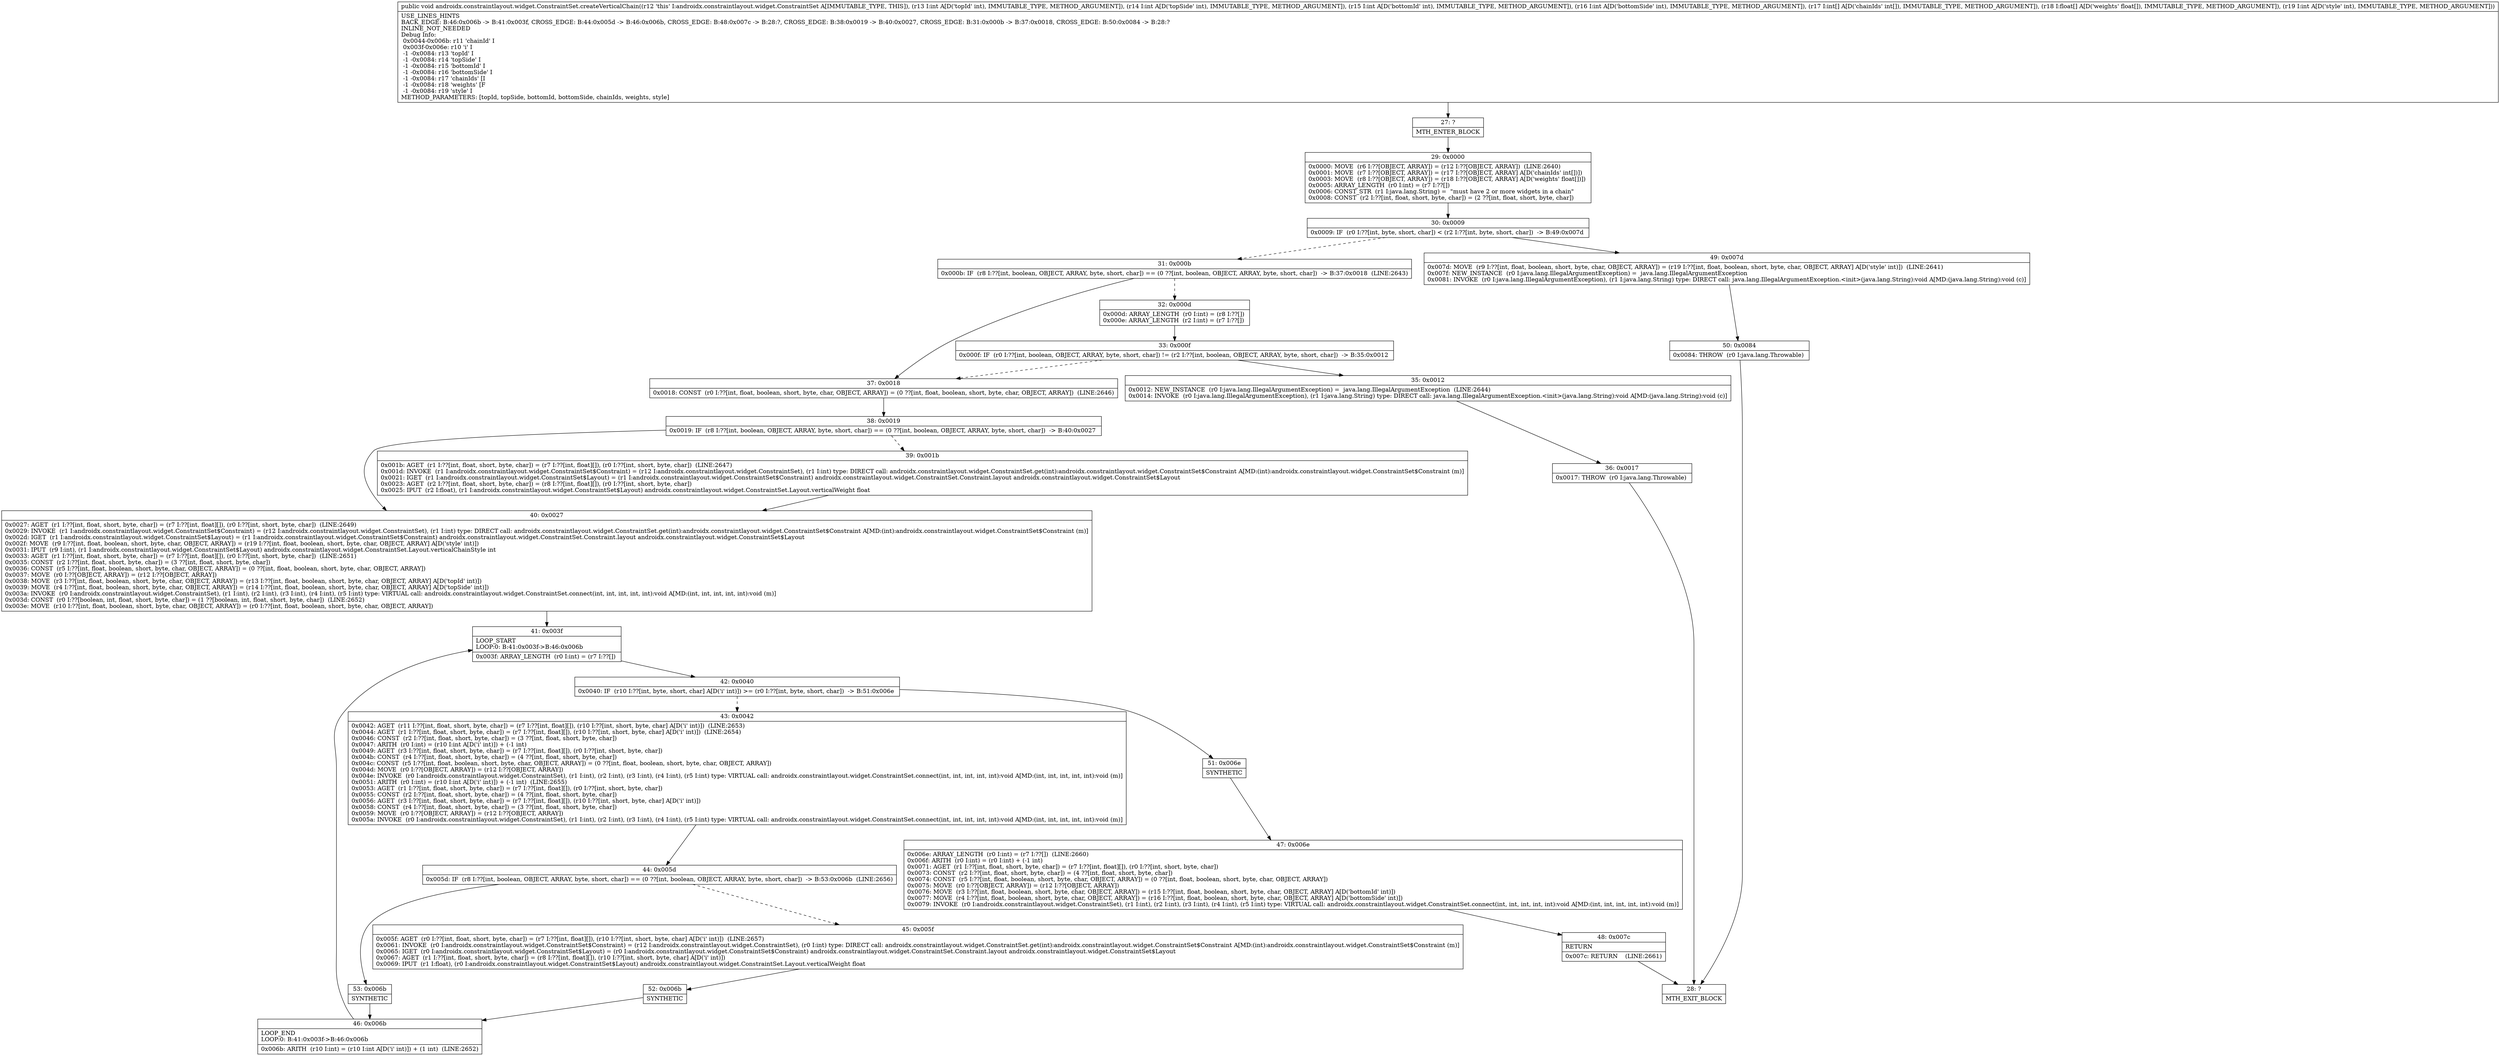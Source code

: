 digraph "CFG forandroidx.constraintlayout.widget.ConstraintSet.createVerticalChain(IIII[I[FI)V" {
Node_27 [shape=record,label="{27\:\ ?|MTH_ENTER_BLOCK\l}"];
Node_29 [shape=record,label="{29\:\ 0x0000|0x0000: MOVE  (r6 I:??[OBJECT, ARRAY]) = (r12 I:??[OBJECT, ARRAY])  (LINE:2640)\l0x0001: MOVE  (r7 I:??[OBJECT, ARRAY]) = (r17 I:??[OBJECT, ARRAY] A[D('chainIds' int[])]) \l0x0003: MOVE  (r8 I:??[OBJECT, ARRAY]) = (r18 I:??[OBJECT, ARRAY] A[D('weights' float[])]) \l0x0005: ARRAY_LENGTH  (r0 I:int) = (r7 I:??[]) \l0x0006: CONST_STR  (r1 I:java.lang.String) =  \"must have 2 or more widgets in a chain\" \l0x0008: CONST  (r2 I:??[int, float, short, byte, char]) = (2 ??[int, float, short, byte, char]) \l}"];
Node_30 [shape=record,label="{30\:\ 0x0009|0x0009: IF  (r0 I:??[int, byte, short, char]) \< (r2 I:??[int, byte, short, char])  \-\> B:49:0x007d \l}"];
Node_31 [shape=record,label="{31\:\ 0x000b|0x000b: IF  (r8 I:??[int, boolean, OBJECT, ARRAY, byte, short, char]) == (0 ??[int, boolean, OBJECT, ARRAY, byte, short, char])  \-\> B:37:0x0018  (LINE:2643)\l}"];
Node_32 [shape=record,label="{32\:\ 0x000d|0x000d: ARRAY_LENGTH  (r0 I:int) = (r8 I:??[]) \l0x000e: ARRAY_LENGTH  (r2 I:int) = (r7 I:??[]) \l}"];
Node_33 [shape=record,label="{33\:\ 0x000f|0x000f: IF  (r0 I:??[int, boolean, OBJECT, ARRAY, byte, short, char]) != (r2 I:??[int, boolean, OBJECT, ARRAY, byte, short, char])  \-\> B:35:0x0012 \l}"];
Node_35 [shape=record,label="{35\:\ 0x0012|0x0012: NEW_INSTANCE  (r0 I:java.lang.IllegalArgumentException) =  java.lang.IllegalArgumentException  (LINE:2644)\l0x0014: INVOKE  (r0 I:java.lang.IllegalArgumentException), (r1 I:java.lang.String) type: DIRECT call: java.lang.IllegalArgumentException.\<init\>(java.lang.String):void A[MD:(java.lang.String):void (c)]\l}"];
Node_36 [shape=record,label="{36\:\ 0x0017|0x0017: THROW  (r0 I:java.lang.Throwable) \l}"];
Node_28 [shape=record,label="{28\:\ ?|MTH_EXIT_BLOCK\l}"];
Node_37 [shape=record,label="{37\:\ 0x0018|0x0018: CONST  (r0 I:??[int, float, boolean, short, byte, char, OBJECT, ARRAY]) = (0 ??[int, float, boolean, short, byte, char, OBJECT, ARRAY])  (LINE:2646)\l}"];
Node_38 [shape=record,label="{38\:\ 0x0019|0x0019: IF  (r8 I:??[int, boolean, OBJECT, ARRAY, byte, short, char]) == (0 ??[int, boolean, OBJECT, ARRAY, byte, short, char])  \-\> B:40:0x0027 \l}"];
Node_39 [shape=record,label="{39\:\ 0x001b|0x001b: AGET  (r1 I:??[int, float, short, byte, char]) = (r7 I:??[int, float][]), (r0 I:??[int, short, byte, char])  (LINE:2647)\l0x001d: INVOKE  (r1 I:androidx.constraintlayout.widget.ConstraintSet$Constraint) = (r12 I:androidx.constraintlayout.widget.ConstraintSet), (r1 I:int) type: DIRECT call: androidx.constraintlayout.widget.ConstraintSet.get(int):androidx.constraintlayout.widget.ConstraintSet$Constraint A[MD:(int):androidx.constraintlayout.widget.ConstraintSet$Constraint (m)]\l0x0021: IGET  (r1 I:androidx.constraintlayout.widget.ConstraintSet$Layout) = (r1 I:androidx.constraintlayout.widget.ConstraintSet$Constraint) androidx.constraintlayout.widget.ConstraintSet.Constraint.layout androidx.constraintlayout.widget.ConstraintSet$Layout \l0x0023: AGET  (r2 I:??[int, float, short, byte, char]) = (r8 I:??[int, float][]), (r0 I:??[int, short, byte, char]) \l0x0025: IPUT  (r2 I:float), (r1 I:androidx.constraintlayout.widget.ConstraintSet$Layout) androidx.constraintlayout.widget.ConstraintSet.Layout.verticalWeight float \l}"];
Node_40 [shape=record,label="{40\:\ 0x0027|0x0027: AGET  (r1 I:??[int, float, short, byte, char]) = (r7 I:??[int, float][]), (r0 I:??[int, short, byte, char])  (LINE:2649)\l0x0029: INVOKE  (r1 I:androidx.constraintlayout.widget.ConstraintSet$Constraint) = (r12 I:androidx.constraintlayout.widget.ConstraintSet), (r1 I:int) type: DIRECT call: androidx.constraintlayout.widget.ConstraintSet.get(int):androidx.constraintlayout.widget.ConstraintSet$Constraint A[MD:(int):androidx.constraintlayout.widget.ConstraintSet$Constraint (m)]\l0x002d: IGET  (r1 I:androidx.constraintlayout.widget.ConstraintSet$Layout) = (r1 I:androidx.constraintlayout.widget.ConstraintSet$Constraint) androidx.constraintlayout.widget.ConstraintSet.Constraint.layout androidx.constraintlayout.widget.ConstraintSet$Layout \l0x002f: MOVE  (r9 I:??[int, float, boolean, short, byte, char, OBJECT, ARRAY]) = (r19 I:??[int, float, boolean, short, byte, char, OBJECT, ARRAY] A[D('style' int)]) \l0x0031: IPUT  (r9 I:int), (r1 I:androidx.constraintlayout.widget.ConstraintSet$Layout) androidx.constraintlayout.widget.ConstraintSet.Layout.verticalChainStyle int \l0x0033: AGET  (r1 I:??[int, float, short, byte, char]) = (r7 I:??[int, float][]), (r0 I:??[int, short, byte, char])  (LINE:2651)\l0x0035: CONST  (r2 I:??[int, float, short, byte, char]) = (3 ??[int, float, short, byte, char]) \l0x0036: CONST  (r5 I:??[int, float, boolean, short, byte, char, OBJECT, ARRAY]) = (0 ??[int, float, boolean, short, byte, char, OBJECT, ARRAY]) \l0x0037: MOVE  (r0 I:??[OBJECT, ARRAY]) = (r12 I:??[OBJECT, ARRAY]) \l0x0038: MOVE  (r3 I:??[int, float, boolean, short, byte, char, OBJECT, ARRAY]) = (r13 I:??[int, float, boolean, short, byte, char, OBJECT, ARRAY] A[D('topId' int)]) \l0x0039: MOVE  (r4 I:??[int, float, boolean, short, byte, char, OBJECT, ARRAY]) = (r14 I:??[int, float, boolean, short, byte, char, OBJECT, ARRAY] A[D('topSide' int)]) \l0x003a: INVOKE  (r0 I:androidx.constraintlayout.widget.ConstraintSet), (r1 I:int), (r2 I:int), (r3 I:int), (r4 I:int), (r5 I:int) type: VIRTUAL call: androidx.constraintlayout.widget.ConstraintSet.connect(int, int, int, int, int):void A[MD:(int, int, int, int, int):void (m)]\l0x003d: CONST  (r0 I:??[boolean, int, float, short, byte, char]) = (1 ??[boolean, int, float, short, byte, char])  (LINE:2652)\l0x003e: MOVE  (r10 I:??[int, float, boolean, short, byte, char, OBJECT, ARRAY]) = (r0 I:??[int, float, boolean, short, byte, char, OBJECT, ARRAY]) \l}"];
Node_41 [shape=record,label="{41\:\ 0x003f|LOOP_START\lLOOP:0: B:41:0x003f\-\>B:46:0x006b\l|0x003f: ARRAY_LENGTH  (r0 I:int) = (r7 I:??[]) \l}"];
Node_42 [shape=record,label="{42\:\ 0x0040|0x0040: IF  (r10 I:??[int, byte, short, char] A[D('i' int)]) \>= (r0 I:??[int, byte, short, char])  \-\> B:51:0x006e \l}"];
Node_43 [shape=record,label="{43\:\ 0x0042|0x0042: AGET  (r11 I:??[int, float, short, byte, char]) = (r7 I:??[int, float][]), (r10 I:??[int, short, byte, char] A[D('i' int)])  (LINE:2653)\l0x0044: AGET  (r1 I:??[int, float, short, byte, char]) = (r7 I:??[int, float][]), (r10 I:??[int, short, byte, char] A[D('i' int)])  (LINE:2654)\l0x0046: CONST  (r2 I:??[int, float, short, byte, char]) = (3 ??[int, float, short, byte, char]) \l0x0047: ARITH  (r0 I:int) = (r10 I:int A[D('i' int)]) + (\-1 int) \l0x0049: AGET  (r3 I:??[int, float, short, byte, char]) = (r7 I:??[int, float][]), (r0 I:??[int, short, byte, char]) \l0x004b: CONST  (r4 I:??[int, float, short, byte, char]) = (4 ??[int, float, short, byte, char]) \l0x004c: CONST  (r5 I:??[int, float, boolean, short, byte, char, OBJECT, ARRAY]) = (0 ??[int, float, boolean, short, byte, char, OBJECT, ARRAY]) \l0x004d: MOVE  (r0 I:??[OBJECT, ARRAY]) = (r12 I:??[OBJECT, ARRAY]) \l0x004e: INVOKE  (r0 I:androidx.constraintlayout.widget.ConstraintSet), (r1 I:int), (r2 I:int), (r3 I:int), (r4 I:int), (r5 I:int) type: VIRTUAL call: androidx.constraintlayout.widget.ConstraintSet.connect(int, int, int, int, int):void A[MD:(int, int, int, int, int):void (m)]\l0x0051: ARITH  (r0 I:int) = (r10 I:int A[D('i' int)]) + (\-1 int)  (LINE:2655)\l0x0053: AGET  (r1 I:??[int, float, short, byte, char]) = (r7 I:??[int, float][]), (r0 I:??[int, short, byte, char]) \l0x0055: CONST  (r2 I:??[int, float, short, byte, char]) = (4 ??[int, float, short, byte, char]) \l0x0056: AGET  (r3 I:??[int, float, short, byte, char]) = (r7 I:??[int, float][]), (r10 I:??[int, short, byte, char] A[D('i' int)]) \l0x0058: CONST  (r4 I:??[int, float, short, byte, char]) = (3 ??[int, float, short, byte, char]) \l0x0059: MOVE  (r0 I:??[OBJECT, ARRAY]) = (r12 I:??[OBJECT, ARRAY]) \l0x005a: INVOKE  (r0 I:androidx.constraintlayout.widget.ConstraintSet), (r1 I:int), (r2 I:int), (r3 I:int), (r4 I:int), (r5 I:int) type: VIRTUAL call: androidx.constraintlayout.widget.ConstraintSet.connect(int, int, int, int, int):void A[MD:(int, int, int, int, int):void (m)]\l}"];
Node_44 [shape=record,label="{44\:\ 0x005d|0x005d: IF  (r8 I:??[int, boolean, OBJECT, ARRAY, byte, short, char]) == (0 ??[int, boolean, OBJECT, ARRAY, byte, short, char])  \-\> B:53:0x006b  (LINE:2656)\l}"];
Node_45 [shape=record,label="{45\:\ 0x005f|0x005f: AGET  (r0 I:??[int, float, short, byte, char]) = (r7 I:??[int, float][]), (r10 I:??[int, short, byte, char] A[D('i' int)])  (LINE:2657)\l0x0061: INVOKE  (r0 I:androidx.constraintlayout.widget.ConstraintSet$Constraint) = (r12 I:androidx.constraintlayout.widget.ConstraintSet), (r0 I:int) type: DIRECT call: androidx.constraintlayout.widget.ConstraintSet.get(int):androidx.constraintlayout.widget.ConstraintSet$Constraint A[MD:(int):androidx.constraintlayout.widget.ConstraintSet$Constraint (m)]\l0x0065: IGET  (r0 I:androidx.constraintlayout.widget.ConstraintSet$Layout) = (r0 I:androidx.constraintlayout.widget.ConstraintSet$Constraint) androidx.constraintlayout.widget.ConstraintSet.Constraint.layout androidx.constraintlayout.widget.ConstraintSet$Layout \l0x0067: AGET  (r1 I:??[int, float, short, byte, char]) = (r8 I:??[int, float][]), (r10 I:??[int, short, byte, char] A[D('i' int)]) \l0x0069: IPUT  (r1 I:float), (r0 I:androidx.constraintlayout.widget.ConstraintSet$Layout) androidx.constraintlayout.widget.ConstraintSet.Layout.verticalWeight float \l}"];
Node_52 [shape=record,label="{52\:\ 0x006b|SYNTHETIC\l}"];
Node_46 [shape=record,label="{46\:\ 0x006b|LOOP_END\lLOOP:0: B:41:0x003f\-\>B:46:0x006b\l|0x006b: ARITH  (r10 I:int) = (r10 I:int A[D('i' int)]) + (1 int)  (LINE:2652)\l}"];
Node_53 [shape=record,label="{53\:\ 0x006b|SYNTHETIC\l}"];
Node_51 [shape=record,label="{51\:\ 0x006e|SYNTHETIC\l}"];
Node_47 [shape=record,label="{47\:\ 0x006e|0x006e: ARRAY_LENGTH  (r0 I:int) = (r7 I:??[])  (LINE:2660)\l0x006f: ARITH  (r0 I:int) = (r0 I:int) + (\-1 int) \l0x0071: AGET  (r1 I:??[int, float, short, byte, char]) = (r7 I:??[int, float][]), (r0 I:??[int, short, byte, char]) \l0x0073: CONST  (r2 I:??[int, float, short, byte, char]) = (4 ??[int, float, short, byte, char]) \l0x0074: CONST  (r5 I:??[int, float, boolean, short, byte, char, OBJECT, ARRAY]) = (0 ??[int, float, boolean, short, byte, char, OBJECT, ARRAY]) \l0x0075: MOVE  (r0 I:??[OBJECT, ARRAY]) = (r12 I:??[OBJECT, ARRAY]) \l0x0076: MOVE  (r3 I:??[int, float, boolean, short, byte, char, OBJECT, ARRAY]) = (r15 I:??[int, float, boolean, short, byte, char, OBJECT, ARRAY] A[D('bottomId' int)]) \l0x0077: MOVE  (r4 I:??[int, float, boolean, short, byte, char, OBJECT, ARRAY]) = (r16 I:??[int, float, boolean, short, byte, char, OBJECT, ARRAY] A[D('bottomSide' int)]) \l0x0079: INVOKE  (r0 I:androidx.constraintlayout.widget.ConstraintSet), (r1 I:int), (r2 I:int), (r3 I:int), (r4 I:int), (r5 I:int) type: VIRTUAL call: androidx.constraintlayout.widget.ConstraintSet.connect(int, int, int, int, int):void A[MD:(int, int, int, int, int):void (m)]\l}"];
Node_48 [shape=record,label="{48\:\ 0x007c|RETURN\l|0x007c: RETURN    (LINE:2661)\l}"];
Node_49 [shape=record,label="{49\:\ 0x007d|0x007d: MOVE  (r9 I:??[int, float, boolean, short, byte, char, OBJECT, ARRAY]) = (r19 I:??[int, float, boolean, short, byte, char, OBJECT, ARRAY] A[D('style' int)])  (LINE:2641)\l0x007f: NEW_INSTANCE  (r0 I:java.lang.IllegalArgumentException) =  java.lang.IllegalArgumentException \l0x0081: INVOKE  (r0 I:java.lang.IllegalArgumentException), (r1 I:java.lang.String) type: DIRECT call: java.lang.IllegalArgumentException.\<init\>(java.lang.String):void A[MD:(java.lang.String):void (c)]\l}"];
Node_50 [shape=record,label="{50\:\ 0x0084|0x0084: THROW  (r0 I:java.lang.Throwable) \l}"];
MethodNode[shape=record,label="{public void androidx.constraintlayout.widget.ConstraintSet.createVerticalChain((r12 'this' I:androidx.constraintlayout.widget.ConstraintSet A[IMMUTABLE_TYPE, THIS]), (r13 I:int A[D('topId' int), IMMUTABLE_TYPE, METHOD_ARGUMENT]), (r14 I:int A[D('topSide' int), IMMUTABLE_TYPE, METHOD_ARGUMENT]), (r15 I:int A[D('bottomId' int), IMMUTABLE_TYPE, METHOD_ARGUMENT]), (r16 I:int A[D('bottomSide' int), IMMUTABLE_TYPE, METHOD_ARGUMENT]), (r17 I:int[] A[D('chainIds' int[]), IMMUTABLE_TYPE, METHOD_ARGUMENT]), (r18 I:float[] A[D('weights' float[]), IMMUTABLE_TYPE, METHOD_ARGUMENT]), (r19 I:int A[D('style' int), IMMUTABLE_TYPE, METHOD_ARGUMENT]))  | USE_LINES_HINTS\lBACK_EDGE: B:46:0x006b \-\> B:41:0x003f, CROSS_EDGE: B:44:0x005d \-\> B:46:0x006b, CROSS_EDGE: B:48:0x007c \-\> B:28:?, CROSS_EDGE: B:38:0x0019 \-\> B:40:0x0027, CROSS_EDGE: B:31:0x000b \-\> B:37:0x0018, CROSS_EDGE: B:50:0x0084 \-\> B:28:?\lINLINE_NOT_NEEDED\lDebug Info:\l  0x0044\-0x006b: r11 'chainId' I\l  0x003f\-0x006e: r10 'i' I\l  \-1 \-0x0084: r13 'topId' I\l  \-1 \-0x0084: r14 'topSide' I\l  \-1 \-0x0084: r15 'bottomId' I\l  \-1 \-0x0084: r16 'bottomSide' I\l  \-1 \-0x0084: r17 'chainIds' [I\l  \-1 \-0x0084: r18 'weights' [F\l  \-1 \-0x0084: r19 'style' I\lMETHOD_PARAMETERS: [topId, topSide, bottomId, bottomSide, chainIds, weights, style]\l}"];
MethodNode -> Node_27;Node_27 -> Node_29;
Node_29 -> Node_30;
Node_30 -> Node_31[style=dashed];
Node_30 -> Node_49;
Node_31 -> Node_32[style=dashed];
Node_31 -> Node_37;
Node_32 -> Node_33;
Node_33 -> Node_35;
Node_33 -> Node_37[style=dashed];
Node_35 -> Node_36;
Node_36 -> Node_28;
Node_37 -> Node_38;
Node_38 -> Node_39[style=dashed];
Node_38 -> Node_40;
Node_39 -> Node_40;
Node_40 -> Node_41;
Node_41 -> Node_42;
Node_42 -> Node_43[style=dashed];
Node_42 -> Node_51;
Node_43 -> Node_44;
Node_44 -> Node_45[style=dashed];
Node_44 -> Node_53;
Node_45 -> Node_52;
Node_52 -> Node_46;
Node_46 -> Node_41;
Node_53 -> Node_46;
Node_51 -> Node_47;
Node_47 -> Node_48;
Node_48 -> Node_28;
Node_49 -> Node_50;
Node_50 -> Node_28;
}

